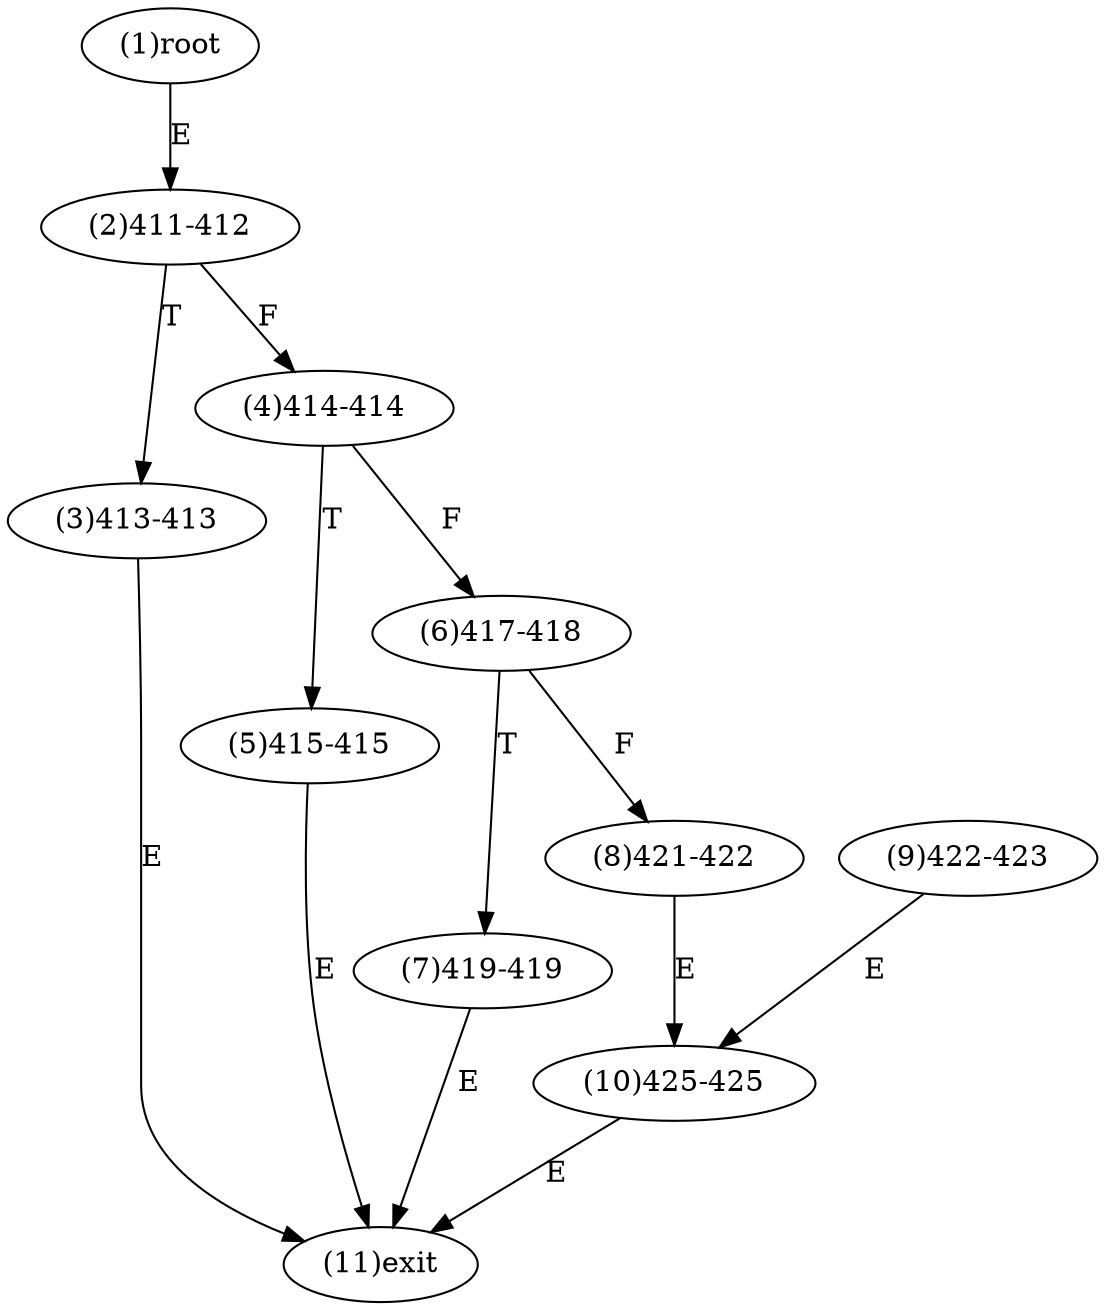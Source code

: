 digraph "" { 
1[ label="(1)root"];
2[ label="(2)411-412"];
3[ label="(3)413-413"];
4[ label="(4)414-414"];
5[ label="(5)415-415"];
6[ label="(6)417-418"];
7[ label="(7)419-419"];
8[ label="(8)421-422"];
9[ label="(9)422-423"];
10[ label="(10)425-425"];
11[ label="(11)exit"];
1->2[ label="E"];
2->4[ label="F"];
2->3[ label="T"];
3->11[ label="E"];
4->6[ label="F"];
4->5[ label="T"];
5->11[ label="E"];
6->8[ label="F"];
6->7[ label="T"];
7->11[ label="E"];
8->10[ label="E"];
9->10[ label="E"];
10->11[ label="E"];
}